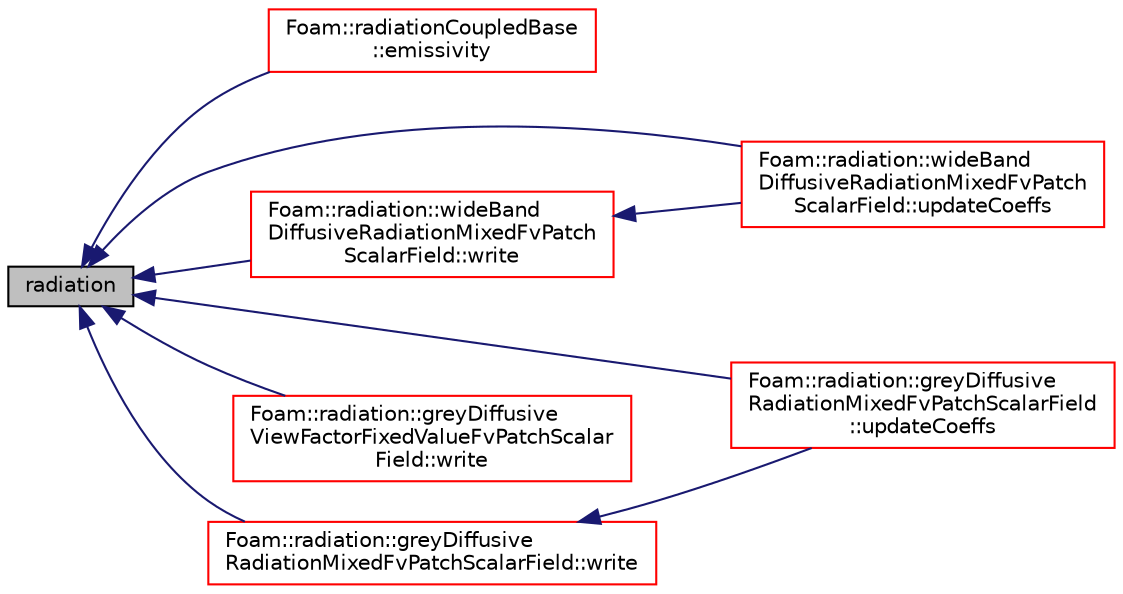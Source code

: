 digraph "radiation"
{
  bgcolor="transparent";
  edge [fontname="Helvetica",fontsize="10",labelfontname="Helvetica",labelfontsize="10"];
  node [fontname="Helvetica",fontsize="10",shape=record];
  rankdir="LR";
  Node1 [label="radiation",height=0.2,width=0.4,color="black", fillcolor="grey75", style="filled", fontcolor="black"];
  Node1 -> Node2 [dir="back",color="midnightblue",fontsize="10",style="solid",fontname="Helvetica"];
  Node2 [label="Foam::radiationCoupledBase\l::emissivity",height=0.2,width=0.4,color="red",URL="$a02064.html#a961b12b81e3a70d9195761a70e57907d",tooltip="Calculate corresponding emissivity field. "];
  Node1 -> Node3 [dir="back",color="midnightblue",fontsize="10",style="solid",fontname="Helvetica"];
  Node3 [label="Foam::radiation::wideBand\lDiffusiveRadiationMixedFvPatch\lScalarField::updateCoeffs",height=0.2,width=0.4,color="red",URL="$a02886.html#a7e24eafac629d3733181cd942d4c902f",tooltip="Update the coefficients associated with the patch field. "];
  Node1 -> Node4 [dir="back",color="midnightblue",fontsize="10",style="solid",fontname="Helvetica"];
  Node4 [label="Foam::radiation::greyDiffusive\lRadiationMixedFvPatchScalarField\l::updateCoeffs",height=0.2,width=0.4,color="red",URL="$a00956.html#a7e24eafac629d3733181cd942d4c902f",tooltip="Update the coefficients associated with the patch field. "];
  Node1 -> Node5 [dir="back",color="midnightblue",fontsize="10",style="solid",fontname="Helvetica"];
  Node5 [label="Foam::radiation::wideBand\lDiffusiveRadiationMixedFvPatch\lScalarField::write",height=0.2,width=0.4,color="red",URL="$a02886.html#a0941061ad5a26be83b4107d05750ace6",tooltip="Write. "];
  Node5 -> Node3 [dir="back",color="midnightblue",fontsize="10",style="solid",fontname="Helvetica"];
  Node1 -> Node6 [dir="back",color="midnightblue",fontsize="10",style="solid",fontname="Helvetica"];
  Node6 [label="Foam::radiation::greyDiffusive\lViewFactorFixedValueFvPatchScalar\lField::write",height=0.2,width=0.4,color="red",URL="$a00957.html#a0941061ad5a26be83b4107d05750ace6",tooltip="Write. "];
  Node1 -> Node7 [dir="back",color="midnightblue",fontsize="10",style="solid",fontname="Helvetica"];
  Node7 [label="Foam::radiation::greyDiffusive\lRadiationMixedFvPatchScalarField::write",height=0.2,width=0.4,color="red",URL="$a00956.html#a0941061ad5a26be83b4107d05750ace6",tooltip="Write. "];
  Node7 -> Node4 [dir="back",color="midnightblue",fontsize="10",style="solid",fontname="Helvetica"];
}
